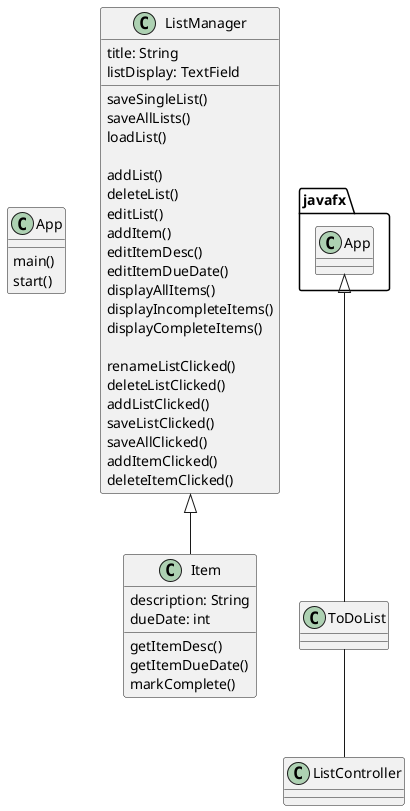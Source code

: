 @startuml
'https://plantuml.com/class-diagram

class App
{
    main()
    start()

}

class Item
{
    description: String
    dueDate: int

    getItemDesc()
    getItemDueDate()
    markComplete()

}

class ListManager
{
    title: String
    listDisplay: TextField

    saveSingleList()
    saveAllLists()
    loadList()

    addList()
    deleteList()
    editList()
    addItem()
    editItemDesc()
    editItemDueDate()
    displayAllItems()
    displayIncompleteItems()
    displayCompleteItems()

    renameListClicked()
    deleteListClicked()
    addListClicked()
    saveListClicked()
    saveAllClicked()
    addItemClicked()
    deleteItemClicked()


}


javafx.App <|-- ToDoList
ToDoList -- ListController
ListManager <|--Item

@enduml
